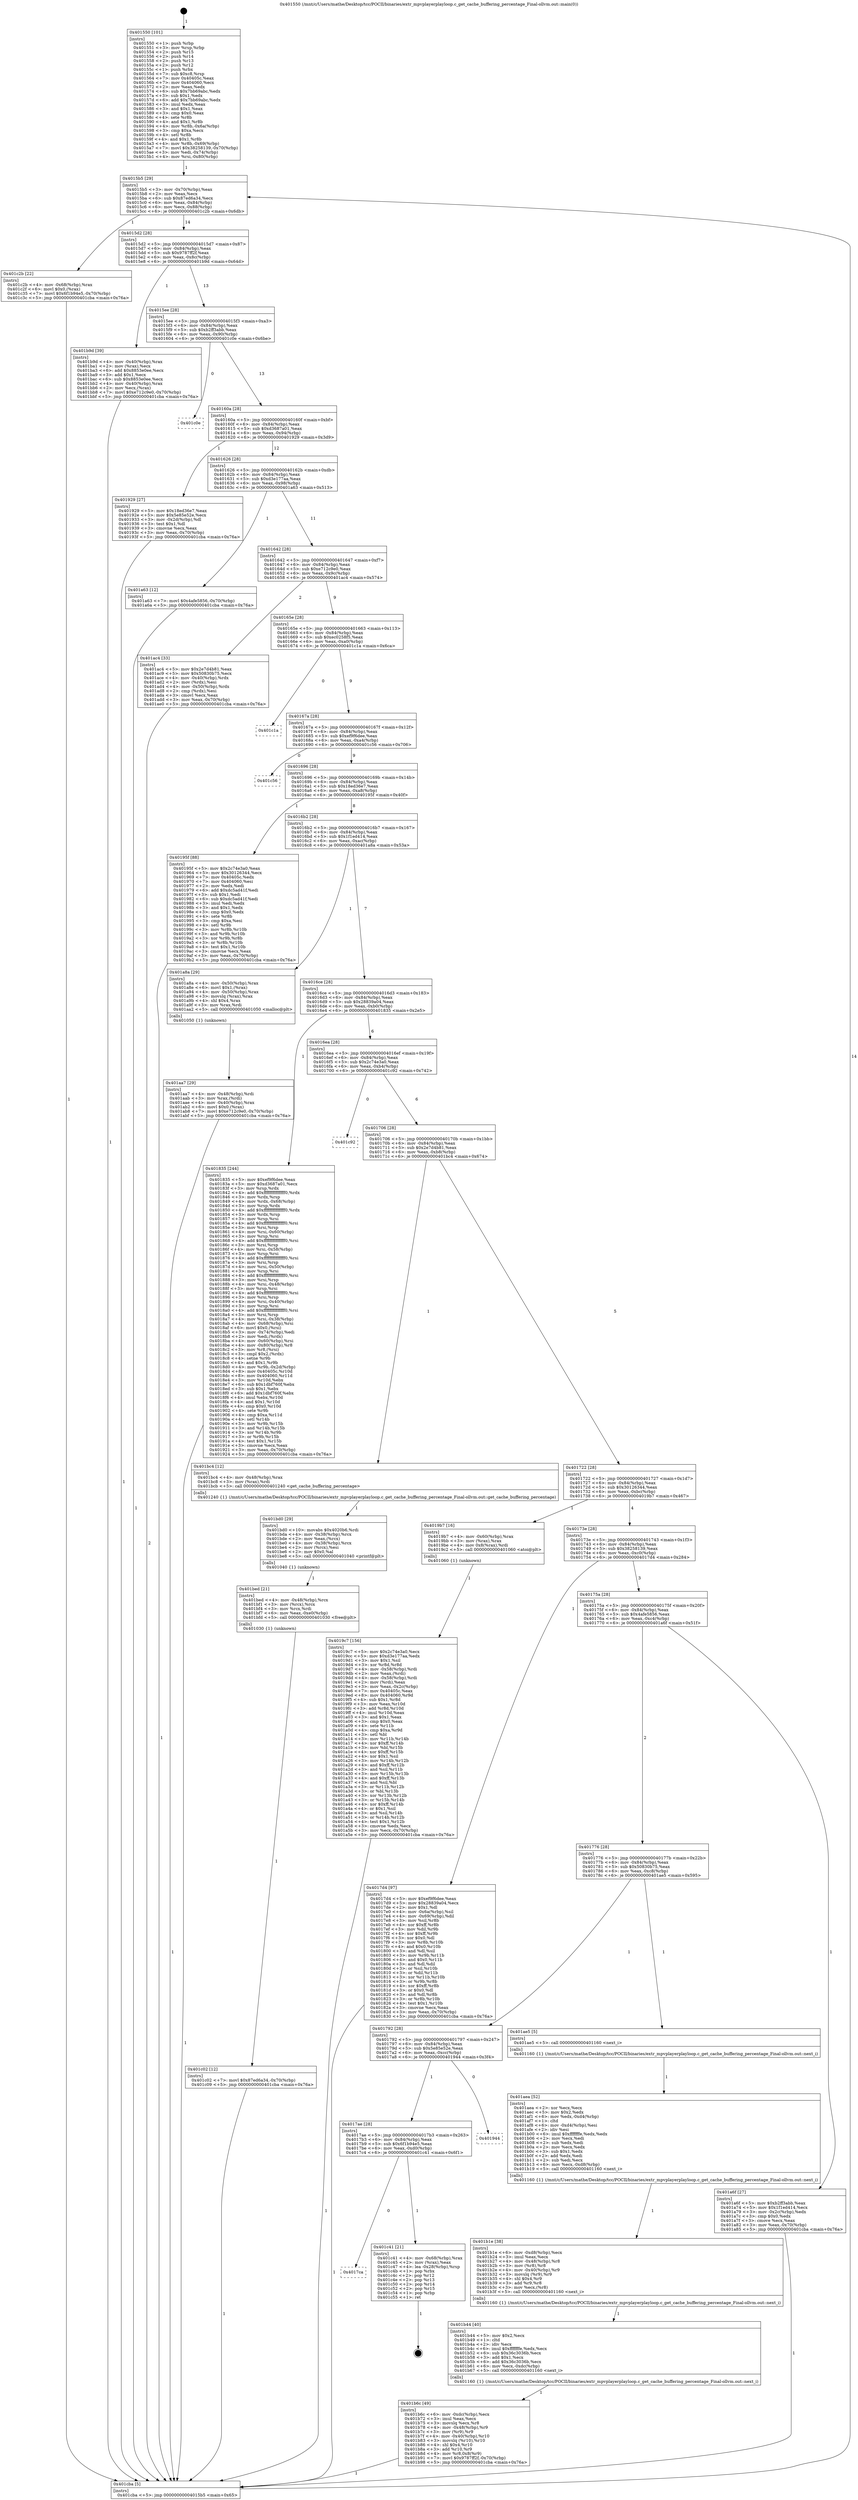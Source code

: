 digraph "0x401550" {
  label = "0x401550 (/mnt/c/Users/mathe/Desktop/tcc/POCII/binaries/extr_mpvplayerplayloop.c_get_cache_buffering_percentage_Final-ollvm.out::main(0))"
  labelloc = "t"
  node[shape=record]

  Entry [label="",width=0.3,height=0.3,shape=circle,fillcolor=black,style=filled]
  "0x4015b5" [label="{
     0x4015b5 [29]\l
     | [instrs]\l
     &nbsp;&nbsp;0x4015b5 \<+3\>: mov -0x70(%rbp),%eax\l
     &nbsp;&nbsp;0x4015b8 \<+2\>: mov %eax,%ecx\l
     &nbsp;&nbsp;0x4015ba \<+6\>: sub $0x87ed6a34,%ecx\l
     &nbsp;&nbsp;0x4015c0 \<+6\>: mov %eax,-0x84(%rbp)\l
     &nbsp;&nbsp;0x4015c6 \<+6\>: mov %ecx,-0x88(%rbp)\l
     &nbsp;&nbsp;0x4015cc \<+6\>: je 0000000000401c2b \<main+0x6db\>\l
  }"]
  "0x401c2b" [label="{
     0x401c2b [22]\l
     | [instrs]\l
     &nbsp;&nbsp;0x401c2b \<+4\>: mov -0x68(%rbp),%rax\l
     &nbsp;&nbsp;0x401c2f \<+6\>: movl $0x0,(%rax)\l
     &nbsp;&nbsp;0x401c35 \<+7\>: movl $0x6f1b94e5,-0x70(%rbp)\l
     &nbsp;&nbsp;0x401c3c \<+5\>: jmp 0000000000401cba \<main+0x76a\>\l
  }"]
  "0x4015d2" [label="{
     0x4015d2 [28]\l
     | [instrs]\l
     &nbsp;&nbsp;0x4015d2 \<+5\>: jmp 00000000004015d7 \<main+0x87\>\l
     &nbsp;&nbsp;0x4015d7 \<+6\>: mov -0x84(%rbp),%eax\l
     &nbsp;&nbsp;0x4015dd \<+5\>: sub $0x9787ff2f,%eax\l
     &nbsp;&nbsp;0x4015e2 \<+6\>: mov %eax,-0x8c(%rbp)\l
     &nbsp;&nbsp;0x4015e8 \<+6\>: je 0000000000401b9d \<main+0x64d\>\l
  }"]
  Exit [label="",width=0.3,height=0.3,shape=circle,fillcolor=black,style=filled,peripheries=2]
  "0x401b9d" [label="{
     0x401b9d [39]\l
     | [instrs]\l
     &nbsp;&nbsp;0x401b9d \<+4\>: mov -0x40(%rbp),%rax\l
     &nbsp;&nbsp;0x401ba1 \<+2\>: mov (%rax),%ecx\l
     &nbsp;&nbsp;0x401ba3 \<+6\>: add $0x8853e0ee,%ecx\l
     &nbsp;&nbsp;0x401ba9 \<+3\>: add $0x1,%ecx\l
     &nbsp;&nbsp;0x401bac \<+6\>: sub $0x8853e0ee,%ecx\l
     &nbsp;&nbsp;0x401bb2 \<+4\>: mov -0x40(%rbp),%rax\l
     &nbsp;&nbsp;0x401bb6 \<+2\>: mov %ecx,(%rax)\l
     &nbsp;&nbsp;0x401bb8 \<+7\>: movl $0xe712c9e0,-0x70(%rbp)\l
     &nbsp;&nbsp;0x401bbf \<+5\>: jmp 0000000000401cba \<main+0x76a\>\l
  }"]
  "0x4015ee" [label="{
     0x4015ee [28]\l
     | [instrs]\l
     &nbsp;&nbsp;0x4015ee \<+5\>: jmp 00000000004015f3 \<main+0xa3\>\l
     &nbsp;&nbsp;0x4015f3 \<+6\>: mov -0x84(%rbp),%eax\l
     &nbsp;&nbsp;0x4015f9 \<+5\>: sub $0xb2ff3abb,%eax\l
     &nbsp;&nbsp;0x4015fe \<+6\>: mov %eax,-0x90(%rbp)\l
     &nbsp;&nbsp;0x401604 \<+6\>: je 0000000000401c0e \<main+0x6be\>\l
  }"]
  "0x4017ca" [label="{
     0x4017ca\l
  }", style=dashed]
  "0x401c0e" [label="{
     0x401c0e\l
  }", style=dashed]
  "0x40160a" [label="{
     0x40160a [28]\l
     | [instrs]\l
     &nbsp;&nbsp;0x40160a \<+5\>: jmp 000000000040160f \<main+0xbf\>\l
     &nbsp;&nbsp;0x40160f \<+6\>: mov -0x84(%rbp),%eax\l
     &nbsp;&nbsp;0x401615 \<+5\>: sub $0xd3687a01,%eax\l
     &nbsp;&nbsp;0x40161a \<+6\>: mov %eax,-0x94(%rbp)\l
     &nbsp;&nbsp;0x401620 \<+6\>: je 0000000000401929 \<main+0x3d9\>\l
  }"]
  "0x401c41" [label="{
     0x401c41 [21]\l
     | [instrs]\l
     &nbsp;&nbsp;0x401c41 \<+4\>: mov -0x68(%rbp),%rax\l
     &nbsp;&nbsp;0x401c45 \<+2\>: mov (%rax),%eax\l
     &nbsp;&nbsp;0x401c47 \<+4\>: lea -0x28(%rbp),%rsp\l
     &nbsp;&nbsp;0x401c4b \<+1\>: pop %rbx\l
     &nbsp;&nbsp;0x401c4c \<+2\>: pop %r12\l
     &nbsp;&nbsp;0x401c4e \<+2\>: pop %r13\l
     &nbsp;&nbsp;0x401c50 \<+2\>: pop %r14\l
     &nbsp;&nbsp;0x401c52 \<+2\>: pop %r15\l
     &nbsp;&nbsp;0x401c54 \<+1\>: pop %rbp\l
     &nbsp;&nbsp;0x401c55 \<+1\>: ret\l
  }"]
  "0x401929" [label="{
     0x401929 [27]\l
     | [instrs]\l
     &nbsp;&nbsp;0x401929 \<+5\>: mov $0x18ed36e7,%eax\l
     &nbsp;&nbsp;0x40192e \<+5\>: mov $0x5e85e52e,%ecx\l
     &nbsp;&nbsp;0x401933 \<+3\>: mov -0x2d(%rbp),%dl\l
     &nbsp;&nbsp;0x401936 \<+3\>: test $0x1,%dl\l
     &nbsp;&nbsp;0x401939 \<+3\>: cmovne %ecx,%eax\l
     &nbsp;&nbsp;0x40193c \<+3\>: mov %eax,-0x70(%rbp)\l
     &nbsp;&nbsp;0x40193f \<+5\>: jmp 0000000000401cba \<main+0x76a\>\l
  }"]
  "0x401626" [label="{
     0x401626 [28]\l
     | [instrs]\l
     &nbsp;&nbsp;0x401626 \<+5\>: jmp 000000000040162b \<main+0xdb\>\l
     &nbsp;&nbsp;0x40162b \<+6\>: mov -0x84(%rbp),%eax\l
     &nbsp;&nbsp;0x401631 \<+5\>: sub $0xd3e177aa,%eax\l
     &nbsp;&nbsp;0x401636 \<+6\>: mov %eax,-0x98(%rbp)\l
     &nbsp;&nbsp;0x40163c \<+6\>: je 0000000000401a63 \<main+0x513\>\l
  }"]
  "0x4017ae" [label="{
     0x4017ae [28]\l
     | [instrs]\l
     &nbsp;&nbsp;0x4017ae \<+5\>: jmp 00000000004017b3 \<main+0x263\>\l
     &nbsp;&nbsp;0x4017b3 \<+6\>: mov -0x84(%rbp),%eax\l
     &nbsp;&nbsp;0x4017b9 \<+5\>: sub $0x6f1b94e5,%eax\l
     &nbsp;&nbsp;0x4017be \<+6\>: mov %eax,-0xd0(%rbp)\l
     &nbsp;&nbsp;0x4017c4 \<+6\>: je 0000000000401c41 \<main+0x6f1\>\l
  }"]
  "0x401a63" [label="{
     0x401a63 [12]\l
     | [instrs]\l
     &nbsp;&nbsp;0x401a63 \<+7\>: movl $0x4afe5856,-0x70(%rbp)\l
     &nbsp;&nbsp;0x401a6a \<+5\>: jmp 0000000000401cba \<main+0x76a\>\l
  }"]
  "0x401642" [label="{
     0x401642 [28]\l
     | [instrs]\l
     &nbsp;&nbsp;0x401642 \<+5\>: jmp 0000000000401647 \<main+0xf7\>\l
     &nbsp;&nbsp;0x401647 \<+6\>: mov -0x84(%rbp),%eax\l
     &nbsp;&nbsp;0x40164d \<+5\>: sub $0xe712c9e0,%eax\l
     &nbsp;&nbsp;0x401652 \<+6\>: mov %eax,-0x9c(%rbp)\l
     &nbsp;&nbsp;0x401658 \<+6\>: je 0000000000401ac4 \<main+0x574\>\l
  }"]
  "0x401944" [label="{
     0x401944\l
  }", style=dashed]
  "0x401ac4" [label="{
     0x401ac4 [33]\l
     | [instrs]\l
     &nbsp;&nbsp;0x401ac4 \<+5\>: mov $0x2e7d4b81,%eax\l
     &nbsp;&nbsp;0x401ac9 \<+5\>: mov $0x50830b75,%ecx\l
     &nbsp;&nbsp;0x401ace \<+4\>: mov -0x40(%rbp),%rdx\l
     &nbsp;&nbsp;0x401ad2 \<+2\>: mov (%rdx),%esi\l
     &nbsp;&nbsp;0x401ad4 \<+4\>: mov -0x50(%rbp),%rdx\l
     &nbsp;&nbsp;0x401ad8 \<+2\>: cmp (%rdx),%esi\l
     &nbsp;&nbsp;0x401ada \<+3\>: cmovl %ecx,%eax\l
     &nbsp;&nbsp;0x401add \<+3\>: mov %eax,-0x70(%rbp)\l
     &nbsp;&nbsp;0x401ae0 \<+5\>: jmp 0000000000401cba \<main+0x76a\>\l
  }"]
  "0x40165e" [label="{
     0x40165e [28]\l
     | [instrs]\l
     &nbsp;&nbsp;0x40165e \<+5\>: jmp 0000000000401663 \<main+0x113\>\l
     &nbsp;&nbsp;0x401663 \<+6\>: mov -0x84(%rbp),%eax\l
     &nbsp;&nbsp;0x401669 \<+5\>: sub $0xec0258f5,%eax\l
     &nbsp;&nbsp;0x40166e \<+6\>: mov %eax,-0xa0(%rbp)\l
     &nbsp;&nbsp;0x401674 \<+6\>: je 0000000000401c1a \<main+0x6ca\>\l
  }"]
  "0x401c02" [label="{
     0x401c02 [12]\l
     | [instrs]\l
     &nbsp;&nbsp;0x401c02 \<+7\>: movl $0x87ed6a34,-0x70(%rbp)\l
     &nbsp;&nbsp;0x401c09 \<+5\>: jmp 0000000000401cba \<main+0x76a\>\l
  }"]
  "0x401c1a" [label="{
     0x401c1a\l
  }", style=dashed]
  "0x40167a" [label="{
     0x40167a [28]\l
     | [instrs]\l
     &nbsp;&nbsp;0x40167a \<+5\>: jmp 000000000040167f \<main+0x12f\>\l
     &nbsp;&nbsp;0x40167f \<+6\>: mov -0x84(%rbp),%eax\l
     &nbsp;&nbsp;0x401685 \<+5\>: sub $0xef9f6dee,%eax\l
     &nbsp;&nbsp;0x40168a \<+6\>: mov %eax,-0xa4(%rbp)\l
     &nbsp;&nbsp;0x401690 \<+6\>: je 0000000000401c56 \<main+0x706\>\l
  }"]
  "0x401bed" [label="{
     0x401bed [21]\l
     | [instrs]\l
     &nbsp;&nbsp;0x401bed \<+4\>: mov -0x48(%rbp),%rcx\l
     &nbsp;&nbsp;0x401bf1 \<+3\>: mov (%rcx),%rcx\l
     &nbsp;&nbsp;0x401bf4 \<+3\>: mov %rcx,%rdi\l
     &nbsp;&nbsp;0x401bf7 \<+6\>: mov %eax,-0xe0(%rbp)\l
     &nbsp;&nbsp;0x401bfd \<+5\>: call 0000000000401030 \<free@plt\>\l
     | [calls]\l
     &nbsp;&nbsp;0x401030 \{1\} (unknown)\l
  }"]
  "0x401c56" [label="{
     0x401c56\l
  }", style=dashed]
  "0x401696" [label="{
     0x401696 [28]\l
     | [instrs]\l
     &nbsp;&nbsp;0x401696 \<+5\>: jmp 000000000040169b \<main+0x14b\>\l
     &nbsp;&nbsp;0x40169b \<+6\>: mov -0x84(%rbp),%eax\l
     &nbsp;&nbsp;0x4016a1 \<+5\>: sub $0x18ed36e7,%eax\l
     &nbsp;&nbsp;0x4016a6 \<+6\>: mov %eax,-0xa8(%rbp)\l
     &nbsp;&nbsp;0x4016ac \<+6\>: je 000000000040195f \<main+0x40f\>\l
  }"]
  "0x401bd0" [label="{
     0x401bd0 [29]\l
     | [instrs]\l
     &nbsp;&nbsp;0x401bd0 \<+10\>: movabs $0x4020b6,%rdi\l
     &nbsp;&nbsp;0x401bda \<+4\>: mov -0x38(%rbp),%rcx\l
     &nbsp;&nbsp;0x401bde \<+2\>: mov %eax,(%rcx)\l
     &nbsp;&nbsp;0x401be0 \<+4\>: mov -0x38(%rbp),%rcx\l
     &nbsp;&nbsp;0x401be4 \<+2\>: mov (%rcx),%esi\l
     &nbsp;&nbsp;0x401be6 \<+2\>: mov $0x0,%al\l
     &nbsp;&nbsp;0x401be8 \<+5\>: call 0000000000401040 \<printf@plt\>\l
     | [calls]\l
     &nbsp;&nbsp;0x401040 \{1\} (unknown)\l
  }"]
  "0x40195f" [label="{
     0x40195f [88]\l
     | [instrs]\l
     &nbsp;&nbsp;0x40195f \<+5\>: mov $0x2c74e3a0,%eax\l
     &nbsp;&nbsp;0x401964 \<+5\>: mov $0x30126344,%ecx\l
     &nbsp;&nbsp;0x401969 \<+7\>: mov 0x40405c,%edx\l
     &nbsp;&nbsp;0x401970 \<+7\>: mov 0x404060,%esi\l
     &nbsp;&nbsp;0x401977 \<+2\>: mov %edx,%edi\l
     &nbsp;&nbsp;0x401979 \<+6\>: add $0xdc5ad41f,%edi\l
     &nbsp;&nbsp;0x40197f \<+3\>: sub $0x1,%edi\l
     &nbsp;&nbsp;0x401982 \<+6\>: sub $0xdc5ad41f,%edi\l
     &nbsp;&nbsp;0x401988 \<+3\>: imul %edi,%edx\l
     &nbsp;&nbsp;0x40198b \<+3\>: and $0x1,%edx\l
     &nbsp;&nbsp;0x40198e \<+3\>: cmp $0x0,%edx\l
     &nbsp;&nbsp;0x401991 \<+4\>: sete %r8b\l
     &nbsp;&nbsp;0x401995 \<+3\>: cmp $0xa,%esi\l
     &nbsp;&nbsp;0x401998 \<+4\>: setl %r9b\l
     &nbsp;&nbsp;0x40199c \<+3\>: mov %r8b,%r10b\l
     &nbsp;&nbsp;0x40199f \<+3\>: and %r9b,%r10b\l
     &nbsp;&nbsp;0x4019a2 \<+3\>: xor %r9b,%r8b\l
     &nbsp;&nbsp;0x4019a5 \<+3\>: or %r8b,%r10b\l
     &nbsp;&nbsp;0x4019a8 \<+4\>: test $0x1,%r10b\l
     &nbsp;&nbsp;0x4019ac \<+3\>: cmovne %ecx,%eax\l
     &nbsp;&nbsp;0x4019af \<+3\>: mov %eax,-0x70(%rbp)\l
     &nbsp;&nbsp;0x4019b2 \<+5\>: jmp 0000000000401cba \<main+0x76a\>\l
  }"]
  "0x4016b2" [label="{
     0x4016b2 [28]\l
     | [instrs]\l
     &nbsp;&nbsp;0x4016b2 \<+5\>: jmp 00000000004016b7 \<main+0x167\>\l
     &nbsp;&nbsp;0x4016b7 \<+6\>: mov -0x84(%rbp),%eax\l
     &nbsp;&nbsp;0x4016bd \<+5\>: sub $0x1f1ed414,%eax\l
     &nbsp;&nbsp;0x4016c2 \<+6\>: mov %eax,-0xac(%rbp)\l
     &nbsp;&nbsp;0x4016c8 \<+6\>: je 0000000000401a8a \<main+0x53a\>\l
  }"]
  "0x401b6c" [label="{
     0x401b6c [49]\l
     | [instrs]\l
     &nbsp;&nbsp;0x401b6c \<+6\>: mov -0xdc(%rbp),%ecx\l
     &nbsp;&nbsp;0x401b72 \<+3\>: imul %eax,%ecx\l
     &nbsp;&nbsp;0x401b75 \<+3\>: movslq %ecx,%r8\l
     &nbsp;&nbsp;0x401b78 \<+4\>: mov -0x48(%rbp),%r9\l
     &nbsp;&nbsp;0x401b7c \<+3\>: mov (%r9),%r9\l
     &nbsp;&nbsp;0x401b7f \<+4\>: mov -0x40(%rbp),%r10\l
     &nbsp;&nbsp;0x401b83 \<+3\>: movslq (%r10),%r10\l
     &nbsp;&nbsp;0x401b86 \<+4\>: shl $0x4,%r10\l
     &nbsp;&nbsp;0x401b8a \<+3\>: add %r10,%r9\l
     &nbsp;&nbsp;0x401b8d \<+4\>: mov %r8,0x8(%r9)\l
     &nbsp;&nbsp;0x401b91 \<+7\>: movl $0x9787ff2f,-0x70(%rbp)\l
     &nbsp;&nbsp;0x401b98 \<+5\>: jmp 0000000000401cba \<main+0x76a\>\l
  }"]
  "0x401a8a" [label="{
     0x401a8a [29]\l
     | [instrs]\l
     &nbsp;&nbsp;0x401a8a \<+4\>: mov -0x50(%rbp),%rax\l
     &nbsp;&nbsp;0x401a8e \<+6\>: movl $0x1,(%rax)\l
     &nbsp;&nbsp;0x401a94 \<+4\>: mov -0x50(%rbp),%rax\l
     &nbsp;&nbsp;0x401a98 \<+3\>: movslq (%rax),%rax\l
     &nbsp;&nbsp;0x401a9b \<+4\>: shl $0x4,%rax\l
     &nbsp;&nbsp;0x401a9f \<+3\>: mov %rax,%rdi\l
     &nbsp;&nbsp;0x401aa2 \<+5\>: call 0000000000401050 \<malloc@plt\>\l
     | [calls]\l
     &nbsp;&nbsp;0x401050 \{1\} (unknown)\l
  }"]
  "0x4016ce" [label="{
     0x4016ce [28]\l
     | [instrs]\l
     &nbsp;&nbsp;0x4016ce \<+5\>: jmp 00000000004016d3 \<main+0x183\>\l
     &nbsp;&nbsp;0x4016d3 \<+6\>: mov -0x84(%rbp),%eax\l
     &nbsp;&nbsp;0x4016d9 \<+5\>: sub $0x28839a04,%eax\l
     &nbsp;&nbsp;0x4016de \<+6\>: mov %eax,-0xb0(%rbp)\l
     &nbsp;&nbsp;0x4016e4 \<+6\>: je 0000000000401835 \<main+0x2e5\>\l
  }"]
  "0x401b44" [label="{
     0x401b44 [40]\l
     | [instrs]\l
     &nbsp;&nbsp;0x401b44 \<+5\>: mov $0x2,%ecx\l
     &nbsp;&nbsp;0x401b49 \<+1\>: cltd\l
     &nbsp;&nbsp;0x401b4a \<+2\>: idiv %ecx\l
     &nbsp;&nbsp;0x401b4c \<+6\>: imul $0xfffffffe,%edx,%ecx\l
     &nbsp;&nbsp;0x401b52 \<+6\>: sub $0x36c3036b,%ecx\l
     &nbsp;&nbsp;0x401b58 \<+3\>: add $0x1,%ecx\l
     &nbsp;&nbsp;0x401b5b \<+6\>: add $0x36c3036b,%ecx\l
     &nbsp;&nbsp;0x401b61 \<+6\>: mov %ecx,-0xdc(%rbp)\l
     &nbsp;&nbsp;0x401b67 \<+5\>: call 0000000000401160 \<next_i\>\l
     | [calls]\l
     &nbsp;&nbsp;0x401160 \{1\} (/mnt/c/Users/mathe/Desktop/tcc/POCII/binaries/extr_mpvplayerplayloop.c_get_cache_buffering_percentage_Final-ollvm.out::next_i)\l
  }"]
  "0x401835" [label="{
     0x401835 [244]\l
     | [instrs]\l
     &nbsp;&nbsp;0x401835 \<+5\>: mov $0xef9f6dee,%eax\l
     &nbsp;&nbsp;0x40183a \<+5\>: mov $0xd3687a01,%ecx\l
     &nbsp;&nbsp;0x40183f \<+3\>: mov %rsp,%rdx\l
     &nbsp;&nbsp;0x401842 \<+4\>: add $0xfffffffffffffff0,%rdx\l
     &nbsp;&nbsp;0x401846 \<+3\>: mov %rdx,%rsp\l
     &nbsp;&nbsp;0x401849 \<+4\>: mov %rdx,-0x68(%rbp)\l
     &nbsp;&nbsp;0x40184d \<+3\>: mov %rsp,%rdx\l
     &nbsp;&nbsp;0x401850 \<+4\>: add $0xfffffffffffffff0,%rdx\l
     &nbsp;&nbsp;0x401854 \<+3\>: mov %rdx,%rsp\l
     &nbsp;&nbsp;0x401857 \<+3\>: mov %rsp,%rsi\l
     &nbsp;&nbsp;0x40185a \<+4\>: add $0xfffffffffffffff0,%rsi\l
     &nbsp;&nbsp;0x40185e \<+3\>: mov %rsi,%rsp\l
     &nbsp;&nbsp;0x401861 \<+4\>: mov %rsi,-0x60(%rbp)\l
     &nbsp;&nbsp;0x401865 \<+3\>: mov %rsp,%rsi\l
     &nbsp;&nbsp;0x401868 \<+4\>: add $0xfffffffffffffff0,%rsi\l
     &nbsp;&nbsp;0x40186c \<+3\>: mov %rsi,%rsp\l
     &nbsp;&nbsp;0x40186f \<+4\>: mov %rsi,-0x58(%rbp)\l
     &nbsp;&nbsp;0x401873 \<+3\>: mov %rsp,%rsi\l
     &nbsp;&nbsp;0x401876 \<+4\>: add $0xfffffffffffffff0,%rsi\l
     &nbsp;&nbsp;0x40187a \<+3\>: mov %rsi,%rsp\l
     &nbsp;&nbsp;0x40187d \<+4\>: mov %rsi,-0x50(%rbp)\l
     &nbsp;&nbsp;0x401881 \<+3\>: mov %rsp,%rsi\l
     &nbsp;&nbsp;0x401884 \<+4\>: add $0xfffffffffffffff0,%rsi\l
     &nbsp;&nbsp;0x401888 \<+3\>: mov %rsi,%rsp\l
     &nbsp;&nbsp;0x40188b \<+4\>: mov %rsi,-0x48(%rbp)\l
     &nbsp;&nbsp;0x40188f \<+3\>: mov %rsp,%rsi\l
     &nbsp;&nbsp;0x401892 \<+4\>: add $0xfffffffffffffff0,%rsi\l
     &nbsp;&nbsp;0x401896 \<+3\>: mov %rsi,%rsp\l
     &nbsp;&nbsp;0x401899 \<+4\>: mov %rsi,-0x40(%rbp)\l
     &nbsp;&nbsp;0x40189d \<+3\>: mov %rsp,%rsi\l
     &nbsp;&nbsp;0x4018a0 \<+4\>: add $0xfffffffffffffff0,%rsi\l
     &nbsp;&nbsp;0x4018a4 \<+3\>: mov %rsi,%rsp\l
     &nbsp;&nbsp;0x4018a7 \<+4\>: mov %rsi,-0x38(%rbp)\l
     &nbsp;&nbsp;0x4018ab \<+4\>: mov -0x68(%rbp),%rsi\l
     &nbsp;&nbsp;0x4018af \<+6\>: movl $0x0,(%rsi)\l
     &nbsp;&nbsp;0x4018b5 \<+3\>: mov -0x74(%rbp),%edi\l
     &nbsp;&nbsp;0x4018b8 \<+2\>: mov %edi,(%rdx)\l
     &nbsp;&nbsp;0x4018ba \<+4\>: mov -0x60(%rbp),%rsi\l
     &nbsp;&nbsp;0x4018be \<+4\>: mov -0x80(%rbp),%r8\l
     &nbsp;&nbsp;0x4018c2 \<+3\>: mov %r8,(%rsi)\l
     &nbsp;&nbsp;0x4018c5 \<+3\>: cmpl $0x2,(%rdx)\l
     &nbsp;&nbsp;0x4018c8 \<+4\>: setne %r9b\l
     &nbsp;&nbsp;0x4018cc \<+4\>: and $0x1,%r9b\l
     &nbsp;&nbsp;0x4018d0 \<+4\>: mov %r9b,-0x2d(%rbp)\l
     &nbsp;&nbsp;0x4018d4 \<+8\>: mov 0x40405c,%r10d\l
     &nbsp;&nbsp;0x4018dc \<+8\>: mov 0x404060,%r11d\l
     &nbsp;&nbsp;0x4018e4 \<+3\>: mov %r10d,%ebx\l
     &nbsp;&nbsp;0x4018e7 \<+6\>: sub $0x1dbf760f,%ebx\l
     &nbsp;&nbsp;0x4018ed \<+3\>: sub $0x1,%ebx\l
     &nbsp;&nbsp;0x4018f0 \<+6\>: add $0x1dbf760f,%ebx\l
     &nbsp;&nbsp;0x4018f6 \<+4\>: imul %ebx,%r10d\l
     &nbsp;&nbsp;0x4018fa \<+4\>: and $0x1,%r10d\l
     &nbsp;&nbsp;0x4018fe \<+4\>: cmp $0x0,%r10d\l
     &nbsp;&nbsp;0x401902 \<+4\>: sete %r9b\l
     &nbsp;&nbsp;0x401906 \<+4\>: cmp $0xa,%r11d\l
     &nbsp;&nbsp;0x40190a \<+4\>: setl %r14b\l
     &nbsp;&nbsp;0x40190e \<+3\>: mov %r9b,%r15b\l
     &nbsp;&nbsp;0x401911 \<+3\>: and %r14b,%r15b\l
     &nbsp;&nbsp;0x401914 \<+3\>: xor %r14b,%r9b\l
     &nbsp;&nbsp;0x401917 \<+3\>: or %r9b,%r15b\l
     &nbsp;&nbsp;0x40191a \<+4\>: test $0x1,%r15b\l
     &nbsp;&nbsp;0x40191e \<+3\>: cmovne %ecx,%eax\l
     &nbsp;&nbsp;0x401921 \<+3\>: mov %eax,-0x70(%rbp)\l
     &nbsp;&nbsp;0x401924 \<+5\>: jmp 0000000000401cba \<main+0x76a\>\l
  }"]
  "0x4016ea" [label="{
     0x4016ea [28]\l
     | [instrs]\l
     &nbsp;&nbsp;0x4016ea \<+5\>: jmp 00000000004016ef \<main+0x19f\>\l
     &nbsp;&nbsp;0x4016ef \<+6\>: mov -0x84(%rbp),%eax\l
     &nbsp;&nbsp;0x4016f5 \<+5\>: sub $0x2c74e3a0,%eax\l
     &nbsp;&nbsp;0x4016fa \<+6\>: mov %eax,-0xb4(%rbp)\l
     &nbsp;&nbsp;0x401700 \<+6\>: je 0000000000401c92 \<main+0x742\>\l
  }"]
  "0x401b1e" [label="{
     0x401b1e [38]\l
     | [instrs]\l
     &nbsp;&nbsp;0x401b1e \<+6\>: mov -0xd8(%rbp),%ecx\l
     &nbsp;&nbsp;0x401b24 \<+3\>: imul %eax,%ecx\l
     &nbsp;&nbsp;0x401b27 \<+4\>: mov -0x48(%rbp),%r8\l
     &nbsp;&nbsp;0x401b2b \<+3\>: mov (%r8),%r8\l
     &nbsp;&nbsp;0x401b2e \<+4\>: mov -0x40(%rbp),%r9\l
     &nbsp;&nbsp;0x401b32 \<+3\>: movslq (%r9),%r9\l
     &nbsp;&nbsp;0x401b35 \<+4\>: shl $0x4,%r9\l
     &nbsp;&nbsp;0x401b39 \<+3\>: add %r9,%r8\l
     &nbsp;&nbsp;0x401b3c \<+3\>: mov %ecx,(%r8)\l
     &nbsp;&nbsp;0x401b3f \<+5\>: call 0000000000401160 \<next_i\>\l
     | [calls]\l
     &nbsp;&nbsp;0x401160 \{1\} (/mnt/c/Users/mathe/Desktop/tcc/POCII/binaries/extr_mpvplayerplayloop.c_get_cache_buffering_percentage_Final-ollvm.out::next_i)\l
  }"]
  "0x401c92" [label="{
     0x401c92\l
  }", style=dashed]
  "0x401706" [label="{
     0x401706 [28]\l
     | [instrs]\l
     &nbsp;&nbsp;0x401706 \<+5\>: jmp 000000000040170b \<main+0x1bb\>\l
     &nbsp;&nbsp;0x40170b \<+6\>: mov -0x84(%rbp),%eax\l
     &nbsp;&nbsp;0x401711 \<+5\>: sub $0x2e7d4b81,%eax\l
     &nbsp;&nbsp;0x401716 \<+6\>: mov %eax,-0xb8(%rbp)\l
     &nbsp;&nbsp;0x40171c \<+6\>: je 0000000000401bc4 \<main+0x674\>\l
  }"]
  "0x401aea" [label="{
     0x401aea [52]\l
     | [instrs]\l
     &nbsp;&nbsp;0x401aea \<+2\>: xor %ecx,%ecx\l
     &nbsp;&nbsp;0x401aec \<+5\>: mov $0x2,%edx\l
     &nbsp;&nbsp;0x401af1 \<+6\>: mov %edx,-0xd4(%rbp)\l
     &nbsp;&nbsp;0x401af7 \<+1\>: cltd\l
     &nbsp;&nbsp;0x401af8 \<+6\>: mov -0xd4(%rbp),%esi\l
     &nbsp;&nbsp;0x401afe \<+2\>: idiv %esi\l
     &nbsp;&nbsp;0x401b00 \<+6\>: imul $0xfffffffe,%edx,%edx\l
     &nbsp;&nbsp;0x401b06 \<+2\>: mov %ecx,%edi\l
     &nbsp;&nbsp;0x401b08 \<+2\>: sub %edx,%edi\l
     &nbsp;&nbsp;0x401b0a \<+2\>: mov %ecx,%edx\l
     &nbsp;&nbsp;0x401b0c \<+3\>: sub $0x1,%edx\l
     &nbsp;&nbsp;0x401b0f \<+2\>: add %edx,%edi\l
     &nbsp;&nbsp;0x401b11 \<+2\>: sub %edi,%ecx\l
     &nbsp;&nbsp;0x401b13 \<+6\>: mov %ecx,-0xd8(%rbp)\l
     &nbsp;&nbsp;0x401b19 \<+5\>: call 0000000000401160 \<next_i\>\l
     | [calls]\l
     &nbsp;&nbsp;0x401160 \{1\} (/mnt/c/Users/mathe/Desktop/tcc/POCII/binaries/extr_mpvplayerplayloop.c_get_cache_buffering_percentage_Final-ollvm.out::next_i)\l
  }"]
  "0x401bc4" [label="{
     0x401bc4 [12]\l
     | [instrs]\l
     &nbsp;&nbsp;0x401bc4 \<+4\>: mov -0x48(%rbp),%rax\l
     &nbsp;&nbsp;0x401bc8 \<+3\>: mov (%rax),%rdi\l
     &nbsp;&nbsp;0x401bcb \<+5\>: call 0000000000401240 \<get_cache_buffering_percentage\>\l
     | [calls]\l
     &nbsp;&nbsp;0x401240 \{1\} (/mnt/c/Users/mathe/Desktop/tcc/POCII/binaries/extr_mpvplayerplayloop.c_get_cache_buffering_percentage_Final-ollvm.out::get_cache_buffering_percentage)\l
  }"]
  "0x401722" [label="{
     0x401722 [28]\l
     | [instrs]\l
     &nbsp;&nbsp;0x401722 \<+5\>: jmp 0000000000401727 \<main+0x1d7\>\l
     &nbsp;&nbsp;0x401727 \<+6\>: mov -0x84(%rbp),%eax\l
     &nbsp;&nbsp;0x40172d \<+5\>: sub $0x30126344,%eax\l
     &nbsp;&nbsp;0x401732 \<+6\>: mov %eax,-0xbc(%rbp)\l
     &nbsp;&nbsp;0x401738 \<+6\>: je 00000000004019b7 \<main+0x467\>\l
  }"]
  "0x401792" [label="{
     0x401792 [28]\l
     | [instrs]\l
     &nbsp;&nbsp;0x401792 \<+5\>: jmp 0000000000401797 \<main+0x247\>\l
     &nbsp;&nbsp;0x401797 \<+6\>: mov -0x84(%rbp),%eax\l
     &nbsp;&nbsp;0x40179d \<+5\>: sub $0x5e85e52e,%eax\l
     &nbsp;&nbsp;0x4017a2 \<+6\>: mov %eax,-0xcc(%rbp)\l
     &nbsp;&nbsp;0x4017a8 \<+6\>: je 0000000000401944 \<main+0x3f4\>\l
  }"]
  "0x4019b7" [label="{
     0x4019b7 [16]\l
     | [instrs]\l
     &nbsp;&nbsp;0x4019b7 \<+4\>: mov -0x60(%rbp),%rax\l
     &nbsp;&nbsp;0x4019bb \<+3\>: mov (%rax),%rax\l
     &nbsp;&nbsp;0x4019be \<+4\>: mov 0x8(%rax),%rdi\l
     &nbsp;&nbsp;0x4019c2 \<+5\>: call 0000000000401060 \<atoi@plt\>\l
     | [calls]\l
     &nbsp;&nbsp;0x401060 \{1\} (unknown)\l
  }"]
  "0x40173e" [label="{
     0x40173e [28]\l
     | [instrs]\l
     &nbsp;&nbsp;0x40173e \<+5\>: jmp 0000000000401743 \<main+0x1f3\>\l
     &nbsp;&nbsp;0x401743 \<+6\>: mov -0x84(%rbp),%eax\l
     &nbsp;&nbsp;0x401749 \<+5\>: sub $0x38258139,%eax\l
     &nbsp;&nbsp;0x40174e \<+6\>: mov %eax,-0xc0(%rbp)\l
     &nbsp;&nbsp;0x401754 \<+6\>: je 00000000004017d4 \<main+0x284\>\l
  }"]
  "0x401ae5" [label="{
     0x401ae5 [5]\l
     | [instrs]\l
     &nbsp;&nbsp;0x401ae5 \<+5\>: call 0000000000401160 \<next_i\>\l
     | [calls]\l
     &nbsp;&nbsp;0x401160 \{1\} (/mnt/c/Users/mathe/Desktop/tcc/POCII/binaries/extr_mpvplayerplayloop.c_get_cache_buffering_percentage_Final-ollvm.out::next_i)\l
  }"]
  "0x4017d4" [label="{
     0x4017d4 [97]\l
     | [instrs]\l
     &nbsp;&nbsp;0x4017d4 \<+5\>: mov $0xef9f6dee,%eax\l
     &nbsp;&nbsp;0x4017d9 \<+5\>: mov $0x28839a04,%ecx\l
     &nbsp;&nbsp;0x4017de \<+2\>: mov $0x1,%dl\l
     &nbsp;&nbsp;0x4017e0 \<+4\>: mov -0x6a(%rbp),%sil\l
     &nbsp;&nbsp;0x4017e4 \<+4\>: mov -0x69(%rbp),%dil\l
     &nbsp;&nbsp;0x4017e8 \<+3\>: mov %sil,%r8b\l
     &nbsp;&nbsp;0x4017eb \<+4\>: xor $0xff,%r8b\l
     &nbsp;&nbsp;0x4017ef \<+3\>: mov %dil,%r9b\l
     &nbsp;&nbsp;0x4017f2 \<+4\>: xor $0xff,%r9b\l
     &nbsp;&nbsp;0x4017f6 \<+3\>: xor $0x0,%dl\l
     &nbsp;&nbsp;0x4017f9 \<+3\>: mov %r8b,%r10b\l
     &nbsp;&nbsp;0x4017fc \<+4\>: and $0x0,%r10b\l
     &nbsp;&nbsp;0x401800 \<+3\>: and %dl,%sil\l
     &nbsp;&nbsp;0x401803 \<+3\>: mov %r9b,%r11b\l
     &nbsp;&nbsp;0x401806 \<+4\>: and $0x0,%r11b\l
     &nbsp;&nbsp;0x40180a \<+3\>: and %dl,%dil\l
     &nbsp;&nbsp;0x40180d \<+3\>: or %sil,%r10b\l
     &nbsp;&nbsp;0x401810 \<+3\>: or %dil,%r11b\l
     &nbsp;&nbsp;0x401813 \<+3\>: xor %r11b,%r10b\l
     &nbsp;&nbsp;0x401816 \<+3\>: or %r9b,%r8b\l
     &nbsp;&nbsp;0x401819 \<+4\>: xor $0xff,%r8b\l
     &nbsp;&nbsp;0x40181d \<+3\>: or $0x0,%dl\l
     &nbsp;&nbsp;0x401820 \<+3\>: and %dl,%r8b\l
     &nbsp;&nbsp;0x401823 \<+3\>: or %r8b,%r10b\l
     &nbsp;&nbsp;0x401826 \<+4\>: test $0x1,%r10b\l
     &nbsp;&nbsp;0x40182a \<+3\>: cmovne %ecx,%eax\l
     &nbsp;&nbsp;0x40182d \<+3\>: mov %eax,-0x70(%rbp)\l
     &nbsp;&nbsp;0x401830 \<+5\>: jmp 0000000000401cba \<main+0x76a\>\l
  }"]
  "0x40175a" [label="{
     0x40175a [28]\l
     | [instrs]\l
     &nbsp;&nbsp;0x40175a \<+5\>: jmp 000000000040175f \<main+0x20f\>\l
     &nbsp;&nbsp;0x40175f \<+6\>: mov -0x84(%rbp),%eax\l
     &nbsp;&nbsp;0x401765 \<+5\>: sub $0x4afe5856,%eax\l
     &nbsp;&nbsp;0x40176a \<+6\>: mov %eax,-0xc4(%rbp)\l
     &nbsp;&nbsp;0x401770 \<+6\>: je 0000000000401a6f \<main+0x51f\>\l
  }"]
  "0x401cba" [label="{
     0x401cba [5]\l
     | [instrs]\l
     &nbsp;&nbsp;0x401cba \<+5\>: jmp 00000000004015b5 \<main+0x65\>\l
  }"]
  "0x401550" [label="{
     0x401550 [101]\l
     | [instrs]\l
     &nbsp;&nbsp;0x401550 \<+1\>: push %rbp\l
     &nbsp;&nbsp;0x401551 \<+3\>: mov %rsp,%rbp\l
     &nbsp;&nbsp;0x401554 \<+2\>: push %r15\l
     &nbsp;&nbsp;0x401556 \<+2\>: push %r14\l
     &nbsp;&nbsp;0x401558 \<+2\>: push %r13\l
     &nbsp;&nbsp;0x40155a \<+2\>: push %r12\l
     &nbsp;&nbsp;0x40155c \<+1\>: push %rbx\l
     &nbsp;&nbsp;0x40155d \<+7\>: sub $0xc8,%rsp\l
     &nbsp;&nbsp;0x401564 \<+7\>: mov 0x40405c,%eax\l
     &nbsp;&nbsp;0x40156b \<+7\>: mov 0x404060,%ecx\l
     &nbsp;&nbsp;0x401572 \<+2\>: mov %eax,%edx\l
     &nbsp;&nbsp;0x401574 \<+6\>: sub $0x7bb69abc,%edx\l
     &nbsp;&nbsp;0x40157a \<+3\>: sub $0x1,%edx\l
     &nbsp;&nbsp;0x40157d \<+6\>: add $0x7bb69abc,%edx\l
     &nbsp;&nbsp;0x401583 \<+3\>: imul %edx,%eax\l
     &nbsp;&nbsp;0x401586 \<+3\>: and $0x1,%eax\l
     &nbsp;&nbsp;0x401589 \<+3\>: cmp $0x0,%eax\l
     &nbsp;&nbsp;0x40158c \<+4\>: sete %r8b\l
     &nbsp;&nbsp;0x401590 \<+4\>: and $0x1,%r8b\l
     &nbsp;&nbsp;0x401594 \<+4\>: mov %r8b,-0x6a(%rbp)\l
     &nbsp;&nbsp;0x401598 \<+3\>: cmp $0xa,%ecx\l
     &nbsp;&nbsp;0x40159b \<+4\>: setl %r8b\l
     &nbsp;&nbsp;0x40159f \<+4\>: and $0x1,%r8b\l
     &nbsp;&nbsp;0x4015a3 \<+4\>: mov %r8b,-0x69(%rbp)\l
     &nbsp;&nbsp;0x4015a7 \<+7\>: movl $0x38258139,-0x70(%rbp)\l
     &nbsp;&nbsp;0x4015ae \<+3\>: mov %edi,-0x74(%rbp)\l
     &nbsp;&nbsp;0x4015b1 \<+4\>: mov %rsi,-0x80(%rbp)\l
  }"]
  "0x401aa7" [label="{
     0x401aa7 [29]\l
     | [instrs]\l
     &nbsp;&nbsp;0x401aa7 \<+4\>: mov -0x48(%rbp),%rdi\l
     &nbsp;&nbsp;0x401aab \<+3\>: mov %rax,(%rdi)\l
     &nbsp;&nbsp;0x401aae \<+4\>: mov -0x40(%rbp),%rax\l
     &nbsp;&nbsp;0x401ab2 \<+6\>: movl $0x0,(%rax)\l
     &nbsp;&nbsp;0x401ab8 \<+7\>: movl $0xe712c9e0,-0x70(%rbp)\l
     &nbsp;&nbsp;0x401abf \<+5\>: jmp 0000000000401cba \<main+0x76a\>\l
  }"]
  "0x4019c7" [label="{
     0x4019c7 [156]\l
     | [instrs]\l
     &nbsp;&nbsp;0x4019c7 \<+5\>: mov $0x2c74e3a0,%ecx\l
     &nbsp;&nbsp;0x4019cc \<+5\>: mov $0xd3e177aa,%edx\l
     &nbsp;&nbsp;0x4019d1 \<+3\>: mov $0x1,%sil\l
     &nbsp;&nbsp;0x4019d4 \<+3\>: xor %r8d,%r8d\l
     &nbsp;&nbsp;0x4019d7 \<+4\>: mov -0x58(%rbp),%rdi\l
     &nbsp;&nbsp;0x4019db \<+2\>: mov %eax,(%rdi)\l
     &nbsp;&nbsp;0x4019dd \<+4\>: mov -0x58(%rbp),%rdi\l
     &nbsp;&nbsp;0x4019e1 \<+2\>: mov (%rdi),%eax\l
     &nbsp;&nbsp;0x4019e3 \<+3\>: mov %eax,-0x2c(%rbp)\l
     &nbsp;&nbsp;0x4019e6 \<+7\>: mov 0x40405c,%eax\l
     &nbsp;&nbsp;0x4019ed \<+8\>: mov 0x404060,%r9d\l
     &nbsp;&nbsp;0x4019f5 \<+4\>: sub $0x1,%r8d\l
     &nbsp;&nbsp;0x4019f9 \<+3\>: mov %eax,%r10d\l
     &nbsp;&nbsp;0x4019fc \<+3\>: add %r8d,%r10d\l
     &nbsp;&nbsp;0x4019ff \<+4\>: imul %r10d,%eax\l
     &nbsp;&nbsp;0x401a03 \<+3\>: and $0x1,%eax\l
     &nbsp;&nbsp;0x401a06 \<+3\>: cmp $0x0,%eax\l
     &nbsp;&nbsp;0x401a09 \<+4\>: sete %r11b\l
     &nbsp;&nbsp;0x401a0d \<+4\>: cmp $0xa,%r9d\l
     &nbsp;&nbsp;0x401a11 \<+3\>: setl %bl\l
     &nbsp;&nbsp;0x401a14 \<+3\>: mov %r11b,%r14b\l
     &nbsp;&nbsp;0x401a17 \<+4\>: xor $0xff,%r14b\l
     &nbsp;&nbsp;0x401a1b \<+3\>: mov %bl,%r15b\l
     &nbsp;&nbsp;0x401a1e \<+4\>: xor $0xff,%r15b\l
     &nbsp;&nbsp;0x401a22 \<+4\>: xor $0x1,%sil\l
     &nbsp;&nbsp;0x401a26 \<+3\>: mov %r14b,%r12b\l
     &nbsp;&nbsp;0x401a29 \<+4\>: and $0xff,%r12b\l
     &nbsp;&nbsp;0x401a2d \<+3\>: and %sil,%r11b\l
     &nbsp;&nbsp;0x401a30 \<+3\>: mov %r15b,%r13b\l
     &nbsp;&nbsp;0x401a33 \<+4\>: and $0xff,%r13b\l
     &nbsp;&nbsp;0x401a37 \<+3\>: and %sil,%bl\l
     &nbsp;&nbsp;0x401a3a \<+3\>: or %r11b,%r12b\l
     &nbsp;&nbsp;0x401a3d \<+3\>: or %bl,%r13b\l
     &nbsp;&nbsp;0x401a40 \<+3\>: xor %r13b,%r12b\l
     &nbsp;&nbsp;0x401a43 \<+3\>: or %r15b,%r14b\l
     &nbsp;&nbsp;0x401a46 \<+4\>: xor $0xff,%r14b\l
     &nbsp;&nbsp;0x401a4a \<+4\>: or $0x1,%sil\l
     &nbsp;&nbsp;0x401a4e \<+3\>: and %sil,%r14b\l
     &nbsp;&nbsp;0x401a51 \<+3\>: or %r14b,%r12b\l
     &nbsp;&nbsp;0x401a54 \<+4\>: test $0x1,%r12b\l
     &nbsp;&nbsp;0x401a58 \<+3\>: cmovne %edx,%ecx\l
     &nbsp;&nbsp;0x401a5b \<+3\>: mov %ecx,-0x70(%rbp)\l
     &nbsp;&nbsp;0x401a5e \<+5\>: jmp 0000000000401cba \<main+0x76a\>\l
  }"]
  "0x401776" [label="{
     0x401776 [28]\l
     | [instrs]\l
     &nbsp;&nbsp;0x401776 \<+5\>: jmp 000000000040177b \<main+0x22b\>\l
     &nbsp;&nbsp;0x40177b \<+6\>: mov -0x84(%rbp),%eax\l
     &nbsp;&nbsp;0x401781 \<+5\>: sub $0x50830b75,%eax\l
     &nbsp;&nbsp;0x401786 \<+6\>: mov %eax,-0xc8(%rbp)\l
     &nbsp;&nbsp;0x40178c \<+6\>: je 0000000000401ae5 \<main+0x595\>\l
  }"]
  "0x401a6f" [label="{
     0x401a6f [27]\l
     | [instrs]\l
     &nbsp;&nbsp;0x401a6f \<+5\>: mov $0xb2ff3abb,%eax\l
     &nbsp;&nbsp;0x401a74 \<+5\>: mov $0x1f1ed414,%ecx\l
     &nbsp;&nbsp;0x401a79 \<+3\>: mov -0x2c(%rbp),%edx\l
     &nbsp;&nbsp;0x401a7c \<+3\>: cmp $0x0,%edx\l
     &nbsp;&nbsp;0x401a7f \<+3\>: cmove %ecx,%eax\l
     &nbsp;&nbsp;0x401a82 \<+3\>: mov %eax,-0x70(%rbp)\l
     &nbsp;&nbsp;0x401a85 \<+5\>: jmp 0000000000401cba \<main+0x76a\>\l
  }"]
  Entry -> "0x401550" [label=" 1"]
  "0x4015b5" -> "0x401c2b" [label=" 1"]
  "0x4015b5" -> "0x4015d2" [label=" 14"]
  "0x401c41" -> Exit [label=" 1"]
  "0x4015d2" -> "0x401b9d" [label=" 1"]
  "0x4015d2" -> "0x4015ee" [label=" 13"]
  "0x4017ae" -> "0x4017ca" [label=" 0"]
  "0x4015ee" -> "0x401c0e" [label=" 0"]
  "0x4015ee" -> "0x40160a" [label=" 13"]
  "0x4017ae" -> "0x401c41" [label=" 1"]
  "0x40160a" -> "0x401929" [label=" 1"]
  "0x40160a" -> "0x401626" [label=" 12"]
  "0x401792" -> "0x4017ae" [label=" 1"]
  "0x401626" -> "0x401a63" [label=" 1"]
  "0x401626" -> "0x401642" [label=" 11"]
  "0x401792" -> "0x401944" [label=" 0"]
  "0x401642" -> "0x401ac4" [label=" 2"]
  "0x401642" -> "0x40165e" [label=" 9"]
  "0x401c2b" -> "0x401cba" [label=" 1"]
  "0x40165e" -> "0x401c1a" [label=" 0"]
  "0x40165e" -> "0x40167a" [label=" 9"]
  "0x401c02" -> "0x401cba" [label=" 1"]
  "0x40167a" -> "0x401c56" [label=" 0"]
  "0x40167a" -> "0x401696" [label=" 9"]
  "0x401bed" -> "0x401c02" [label=" 1"]
  "0x401696" -> "0x40195f" [label=" 1"]
  "0x401696" -> "0x4016b2" [label=" 8"]
  "0x401bd0" -> "0x401bed" [label=" 1"]
  "0x4016b2" -> "0x401a8a" [label=" 1"]
  "0x4016b2" -> "0x4016ce" [label=" 7"]
  "0x401bc4" -> "0x401bd0" [label=" 1"]
  "0x4016ce" -> "0x401835" [label=" 1"]
  "0x4016ce" -> "0x4016ea" [label=" 6"]
  "0x401b9d" -> "0x401cba" [label=" 1"]
  "0x4016ea" -> "0x401c92" [label=" 0"]
  "0x4016ea" -> "0x401706" [label=" 6"]
  "0x401b6c" -> "0x401cba" [label=" 1"]
  "0x401706" -> "0x401bc4" [label=" 1"]
  "0x401706" -> "0x401722" [label=" 5"]
  "0x401b44" -> "0x401b6c" [label=" 1"]
  "0x401722" -> "0x4019b7" [label=" 1"]
  "0x401722" -> "0x40173e" [label=" 4"]
  "0x401b1e" -> "0x401b44" [label=" 1"]
  "0x40173e" -> "0x4017d4" [label=" 1"]
  "0x40173e" -> "0x40175a" [label=" 3"]
  "0x4017d4" -> "0x401cba" [label=" 1"]
  "0x401550" -> "0x4015b5" [label=" 1"]
  "0x401cba" -> "0x4015b5" [label=" 14"]
  "0x401aea" -> "0x401b1e" [label=" 1"]
  "0x401835" -> "0x401cba" [label=" 1"]
  "0x401929" -> "0x401cba" [label=" 1"]
  "0x40195f" -> "0x401cba" [label=" 1"]
  "0x4019b7" -> "0x4019c7" [label=" 1"]
  "0x4019c7" -> "0x401cba" [label=" 1"]
  "0x401a63" -> "0x401cba" [label=" 1"]
  "0x401776" -> "0x401792" [label=" 1"]
  "0x40175a" -> "0x401a6f" [label=" 1"]
  "0x40175a" -> "0x401776" [label=" 2"]
  "0x401a6f" -> "0x401cba" [label=" 1"]
  "0x401a8a" -> "0x401aa7" [label=" 1"]
  "0x401aa7" -> "0x401cba" [label=" 1"]
  "0x401ac4" -> "0x401cba" [label=" 2"]
  "0x401ae5" -> "0x401aea" [label=" 1"]
  "0x401776" -> "0x401ae5" [label=" 1"]
}
